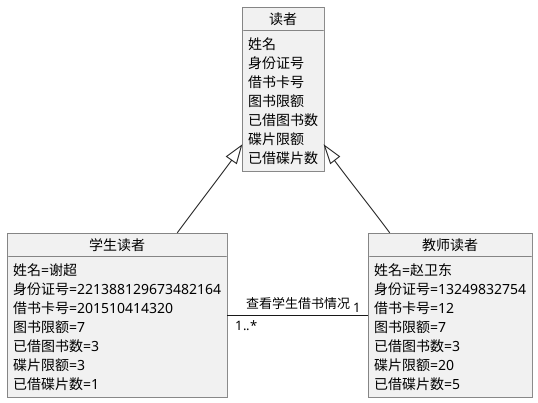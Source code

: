 @startuml
object 读者{
    姓名
    身份证号
    借书卡号
    图书限额
    已借图书数
    碟片限额
    已借碟片数
}
object 学生读者{
    姓名=谢超
    身份证号=221388129673482164
    借书卡号=201510414320
    图书限额=7
    已借图书数=3
    碟片限额=3
    已借碟片数=1
}
object 教师读者{
    姓名=赵卫东
    身份证号=13249832754
    借书卡号=12
    图书限额=7
    已借图书数=3
    碟片限额=20
    已借碟片数=5
}
读者 <|-- 学生读者
读者 <|-- 教师读者
教师读者 "1"--left"1..*" 学生读者:查看学生借书情况
@enduml